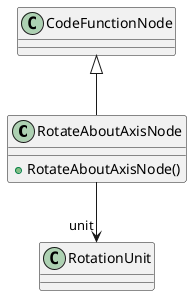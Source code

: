 @startuml
class RotateAboutAxisNode {
    + RotateAboutAxisNode()
}
CodeFunctionNode <|-- RotateAboutAxisNode
RotateAboutAxisNode --> "unit" RotationUnit
@enduml

